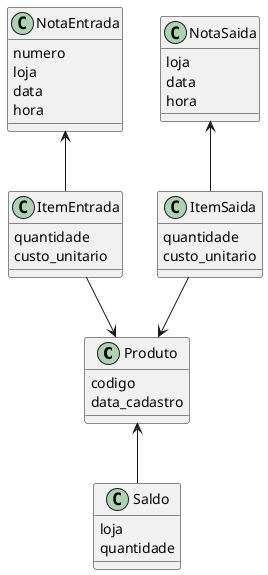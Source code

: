 @startuml modelo
class Produto{
	codigo
	data_cadastro
}

class ItemEntrada{
	quantidade
	custo_unitario
}

class NotaEntrada{
	numero
	loja
	data
	hora
}

class ItemSaida{
	quantidade
	custo_unitario
}

class NotaSaida{
	loja
	data
	hora
}

class Saldo{
	loja
	quantidade
}

NotaEntrada	<-- ItemEntrada
NotaSaida	<-- ItemSaida
ItemEntrada	-->	Produto
ItemSaida	-->	Produto
Saldo		-u->	Produto
@enduml
